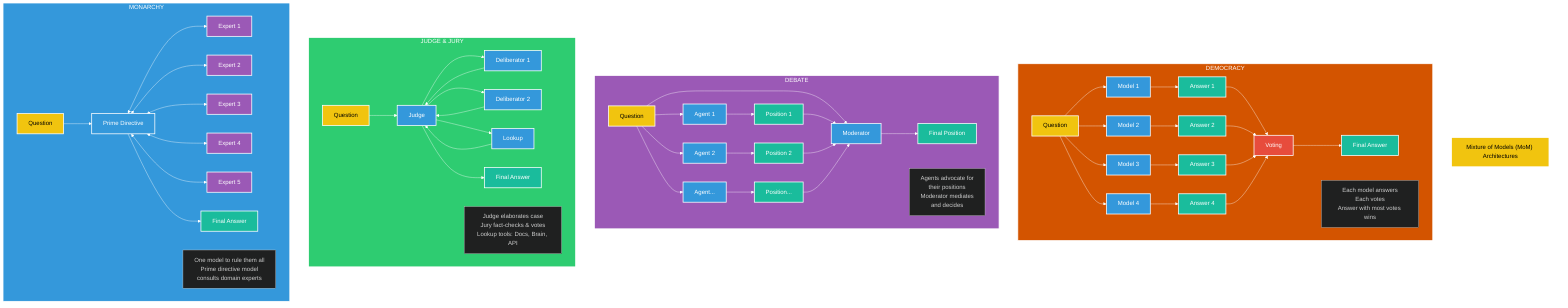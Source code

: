 %%{
  init: {
    'theme': 'dark',
    'themeVariables': {
      'primaryColor': '#2c3e50',
      'primaryTextColor': '#ffffff',
      'primaryBorderColor': '#7f8c8d',
      'lineColor': '#ffffff',
      'secondaryColor': '#1abc9c',
      'tertiaryColor': '#2980b9'
    }
  }
}%%

flowchart TD
    classDef democracyNodes fill:#d35400,color:#ffffff,stroke:#ffffff,stroke-width:2px
    classDef debateNodes fill:#9b59b6,color:#ffffff,stroke:#ffffff,stroke-width:2px
    classDef judgeNodes fill:#2ecc71,color:#ffffff,stroke:#ffffff,stroke-width:2px
    classDef monarchyNodes fill:#3498db,color:#ffffff,stroke:#ffffff,stroke-width:2px
    classDef questionNode fill:#f1c40f,color:#000000,stroke:#ffffff,stroke-width:2px
    classDef modelNode fill:#3498db,color:#ffffff,stroke:#ffffff,stroke-width:2px
    classDef answerNode fill:#1abc9c,color:#ffffff,stroke:#ffffff,stroke-width:2px
    classDef voteNode fill:#e74c3c,color:#ffffff,stroke:#ffffff,stroke-width:2px
    classDef expertNode fill:#9b59b6,color:#ffffff,stroke:#ffffff,stroke-width:2px
    
    title["Mixture of Models (MoM) Architectures"]
    title:::questionNode
    
    subgraph Democracy["DEMOCRACY"]
        D_Q[Question]:::questionNode
        D_M1[Model 1]:::modelNode
        D_M2[Model 2]:::modelNode
        D_M3[Model 3]:::modelNode
        D_M4[Model 4]:::modelNode
        D_A1[Answer 1]:::answerNode
        D_A2[Answer 2]:::answerNode
        D_A3[Answer 3]:::answerNode
        D_A4[Answer 4]:::answerNode
        D_V[Voting]:::voteNode
        D_F[Final Answer]:::answerNode
        
        D_Q --> D_M1 & D_M2 & D_M3 & D_M4
        D_M1 --> D_A1
        D_M2 --> D_A2
        D_M3 --> D_A3
        D_M4 --> D_A4
        D_A1 & D_A2 & D_A3 & D_A4 --> D_V
        D_V --> D_F
        
        D_note["Each model answers\nEach votes\nAnswer with most votes wins"]
    end
    
    subgraph Debate["DEBATE"]
        B_Q[Question]:::questionNode
        B_M[Moderator]:::modelNode
        B_A1[Agent 1]:::modelNode
        B_A2[Agent 2]:::modelNode
        B_AZ[Agent...]:::modelNode
        B_P1[Position 1]:::answerNode
        B_P2[Position 2]:::answerNode
        B_PZ[Position...]:::answerNode
        B_F[Final Position]:::answerNode
        
        B_Q --> B_M
        B_Q --> B_A1 & B_A2 & B_AZ
        B_A1 --> B_P1
        B_A2 --> B_P2
        B_AZ --> B_PZ
        B_P1 & B_P2 & B_PZ --> B_M
        B_M --> B_F
        
        B_note["Agents advocate for\ntheir positions\nModerator mediates\nand decides"]
    end
    
    subgraph Judge["JUDGE & JURY"]
        J_Q[Question]:::questionNode
        J_J[Judge]:::modelNode
        J_D1[Deliberator 1]:::modelNode
        J_D2[Deliberator 2]:::modelNode
        J_L[Lookup]:::modelNode
        J_F[Final Answer]:::answerNode
        
        J_Q --> J_J
        J_J --> J_D1 & J_D2
        J_D1 & J_D2 --> J_J
        J_J --> J_L
        J_L --> J_J
        J_J --> J_F
        
        J_note["Judge elaborates case\nJury fact-checks & votes\nLookup tools: Docs, Brain, API"]
    end
    
    subgraph Monarchy["MONARCHY"]
        M_Q[Question]:::questionNode
        M_PM[Prime Directive]:::modelNode
        M_E1[Expert 1]:::expertNode
        M_E2[Expert 2]:::expertNode
        M_E3[Expert 3]:::expertNode
        M_E4[Expert 4]:::expertNode
        M_E5[Expert 5]:::expertNode
        M_F[Final Answer]:::answerNode
        
        M_Q --> M_PM
        M_PM <--> M_E1 & M_E2 & M_E3 & M_E4 & M_E5
        M_PM --> M_F
        
        M_note["One model to rule them all\nPrime directive model\nconsults domain experts"]
    end
    
    Democracy:::democracyNodes
    Debate:::debateNodes
    Judge:::judgeNodes
    Monarchy:::monarchyNodes